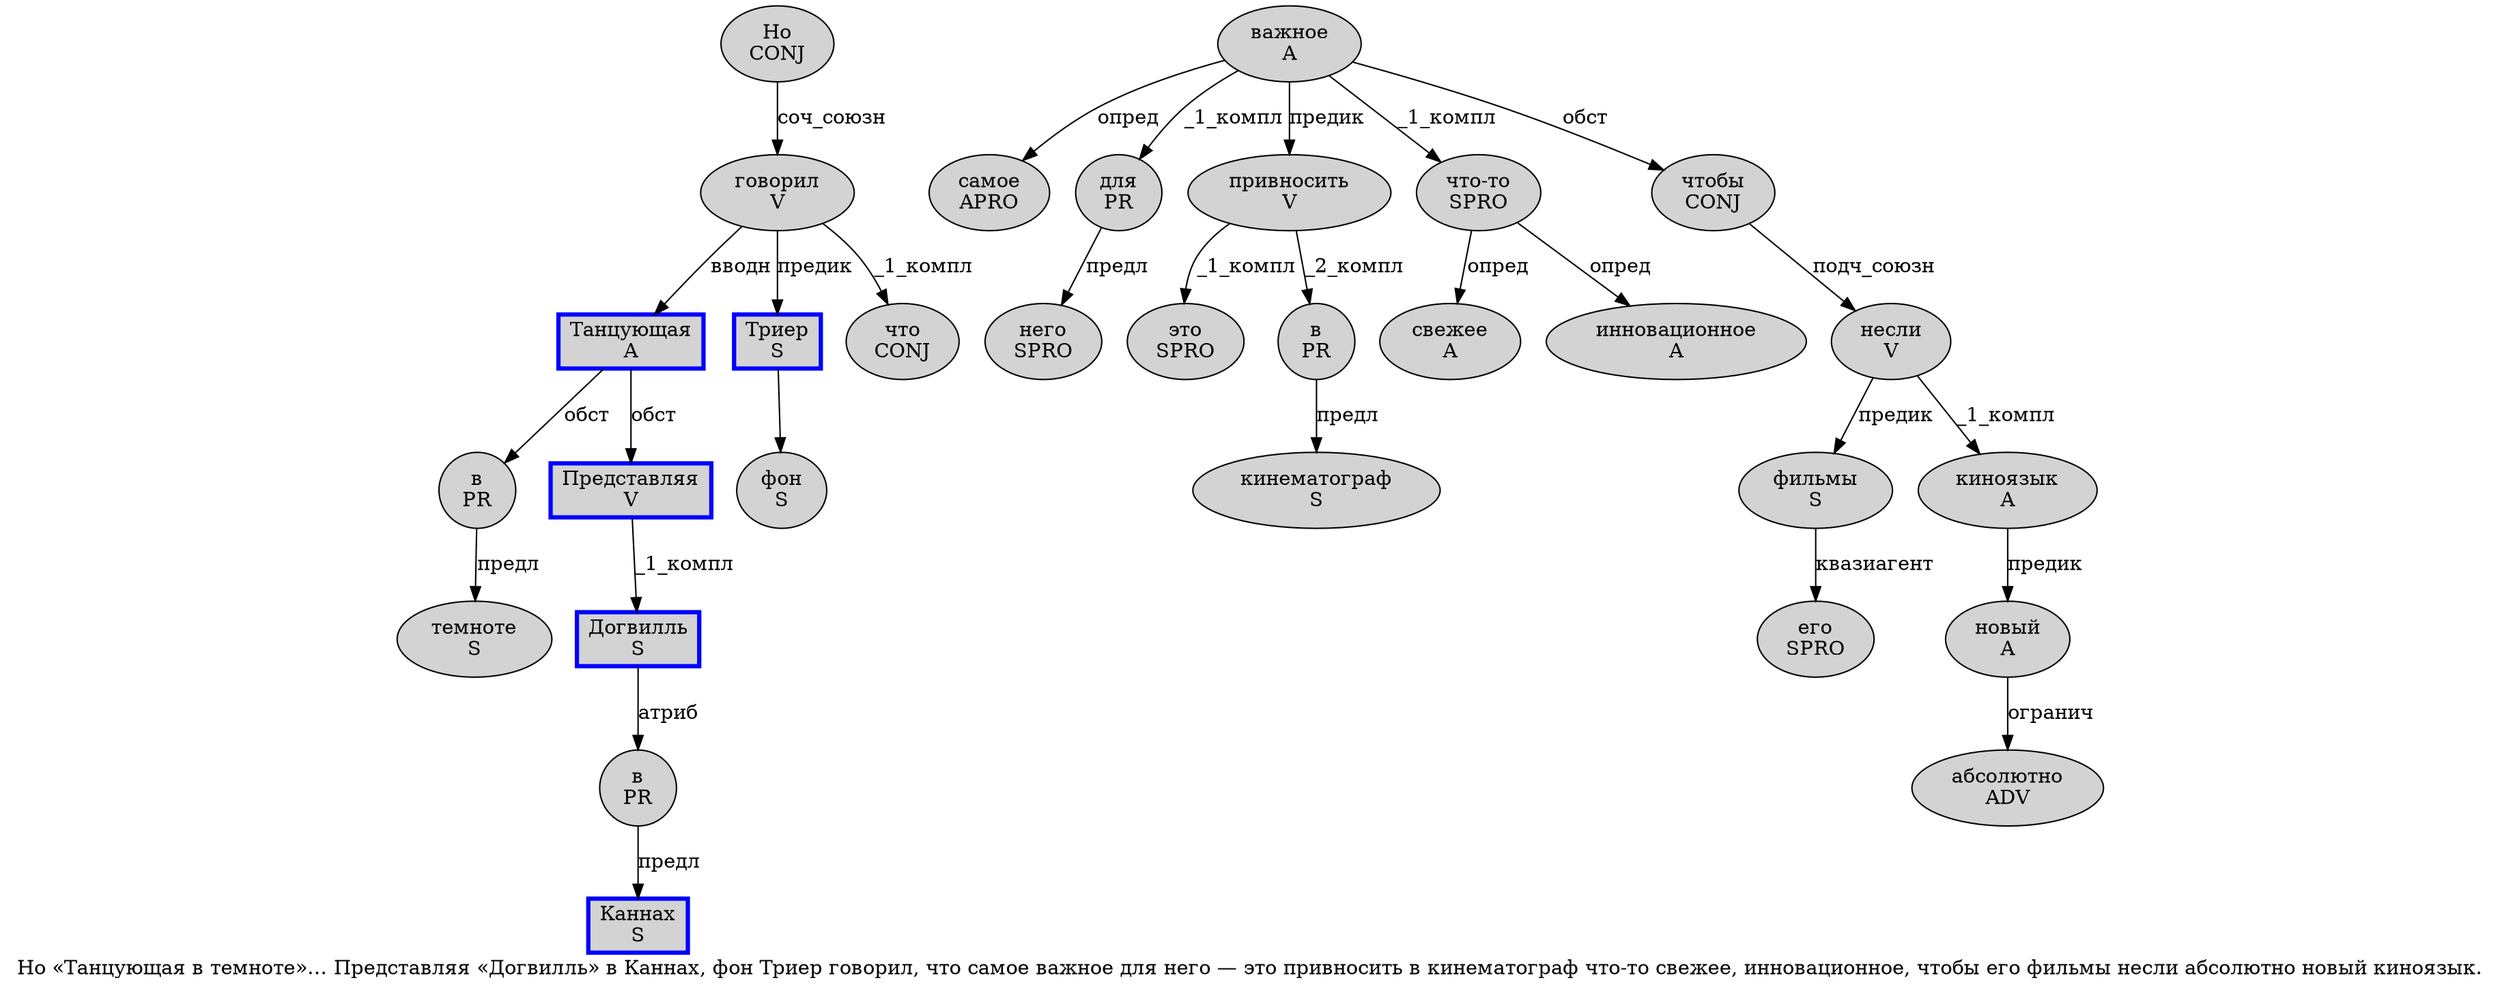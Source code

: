 digraph SENTENCE_178 {
	graph [label="Но «Танцующая в темноте»… Представляя «Догвилль» в Каннах, фон Триер говорил, что самое важное для него — это привносить в кинематограф что-то свежее, инновационное, чтобы его фильмы несли абсолютно новый киноязык."]
	node [style=filled]
		0 [label="Но
CONJ" color="" fillcolor=lightgray penwidth=1 shape=ellipse]
		2 [label="Танцующая
A" color=blue fillcolor=lightgray penwidth=3 shape=box]
		3 [label="в
PR" color="" fillcolor=lightgray penwidth=1 shape=ellipse]
		4 [label="темноте
S" color="" fillcolor=lightgray penwidth=1 shape=ellipse]
		7 [label="Представляя
V" color=blue fillcolor=lightgray penwidth=3 shape=box]
		9 [label="Догвилль
S" color=blue fillcolor=lightgray penwidth=3 shape=box]
		11 [label="в
PR" color="" fillcolor=lightgray penwidth=1 shape=ellipse]
		12 [label="Каннах
S" color=blue fillcolor=lightgray penwidth=3 shape=box]
		14 [label="фон
S" color="" fillcolor=lightgray penwidth=1 shape=ellipse]
		15 [label="Триер
S" color=blue fillcolor=lightgray penwidth=3 shape=box]
		16 [label="говорил
V" color="" fillcolor=lightgray penwidth=1 shape=ellipse]
		18 [label="что
CONJ" color="" fillcolor=lightgray penwidth=1 shape=ellipse]
		19 [label="самое
APRO" color="" fillcolor=lightgray penwidth=1 shape=ellipse]
		20 [label="важное
A" color="" fillcolor=lightgray penwidth=1 shape=ellipse]
		21 [label="для
PR" color="" fillcolor=lightgray penwidth=1 shape=ellipse]
		22 [label="него
SPRO" color="" fillcolor=lightgray penwidth=1 shape=ellipse]
		24 [label="это
SPRO" color="" fillcolor=lightgray penwidth=1 shape=ellipse]
		25 [label="привносить
V" color="" fillcolor=lightgray penwidth=1 shape=ellipse]
		26 [label="в
PR" color="" fillcolor=lightgray penwidth=1 shape=ellipse]
		27 [label="кинематограф
S" color="" fillcolor=lightgray penwidth=1 shape=ellipse]
		28 [label="что-то
SPRO" color="" fillcolor=lightgray penwidth=1 shape=ellipse]
		29 [label="свежее
A" color="" fillcolor=lightgray penwidth=1 shape=ellipse]
		31 [label="инновационное
A" color="" fillcolor=lightgray penwidth=1 shape=ellipse]
		33 [label="чтобы
CONJ" color="" fillcolor=lightgray penwidth=1 shape=ellipse]
		34 [label="его
SPRO" color="" fillcolor=lightgray penwidth=1 shape=ellipse]
		35 [label="фильмы
S" color="" fillcolor=lightgray penwidth=1 shape=ellipse]
		36 [label="несли
V" color="" fillcolor=lightgray penwidth=1 shape=ellipse]
		37 [label="абсолютно
ADV" color="" fillcolor=lightgray penwidth=1 shape=ellipse]
		38 [label="новый
A" color="" fillcolor=lightgray penwidth=1 shape=ellipse]
		39 [label="киноязык
A" color="" fillcolor=lightgray penwidth=1 shape=ellipse]
			39 -> 38 [label="предик"]
			11 -> 12 [label="предл"]
			0 -> 16 [label="соч_союзн"]
			26 -> 27 [label="предл"]
			9 -> 11 [label="атриб"]
			33 -> 36 [label="подч_союзн"]
			36 -> 35 [label="предик"]
			36 -> 39 [label="_1_компл"]
			3 -> 4 [label="предл"]
			20 -> 19 [label="опред"]
			20 -> 21 [label="_1_компл"]
			20 -> 25 [label="предик"]
			20 -> 28 [label="_1_компл"]
			20 -> 33 [label="обст"]
			28 -> 29 [label="опред"]
			28 -> 31 [label="опред"]
			25 -> 24 [label="_1_компл"]
			25 -> 26 [label="_2_компл"]
			21 -> 22 [label="предл"]
			7 -> 9 [label="_1_компл"]
			2 -> 3 [label="обст"]
			2 -> 7 [label="обст"]
			35 -> 34 [label="квазиагент"]
			16 -> 2 [label="вводн"]
			16 -> 15 [label="предик"]
			16 -> 18 [label="_1_компл"]
			38 -> 37 [label="огранич"]
			15 -> 14
}
